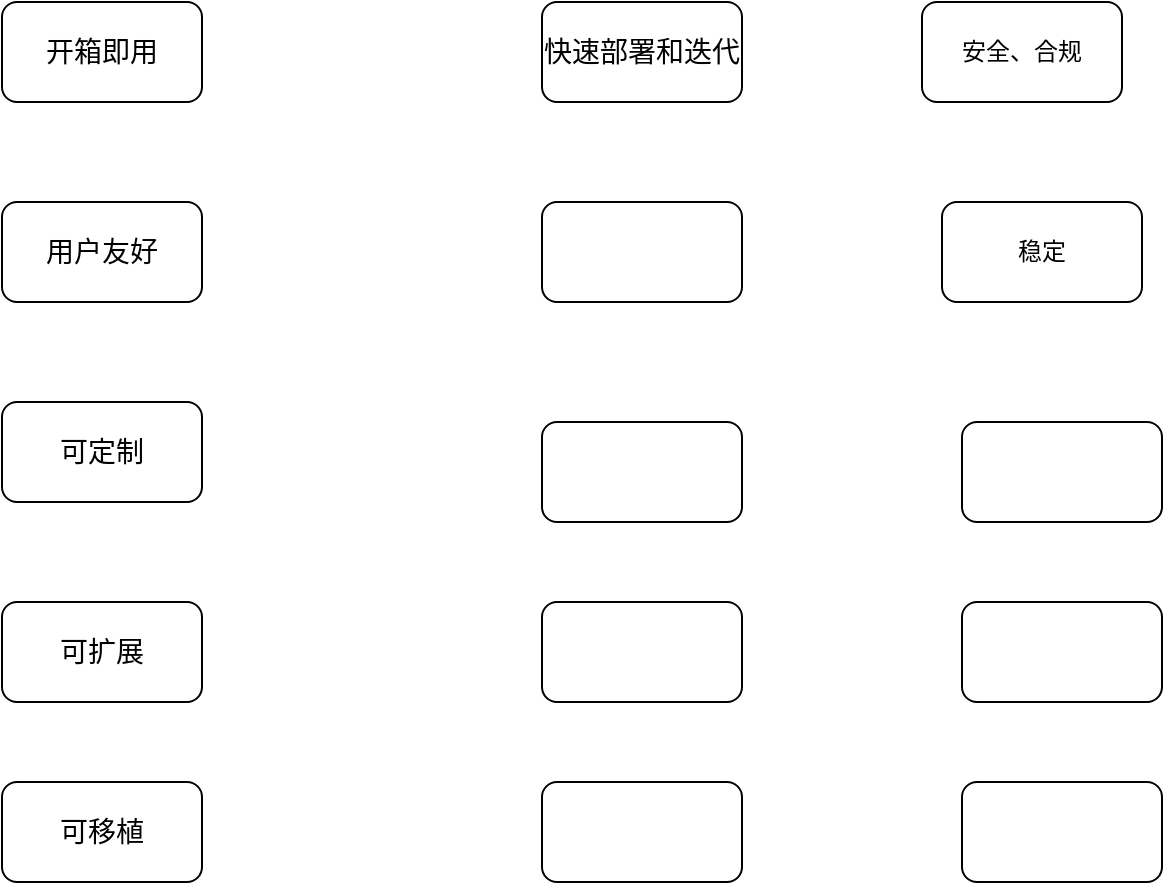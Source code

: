 <mxfile version="24.0.6" type="github">
  <diagram name="第 1 页" id="LhYoBNnIXYvUIdakrXG9">
    <mxGraphModel dx="1126" dy="753" grid="1" gridSize="10" guides="1" tooltips="1" connect="1" arrows="1" fold="1" page="1" pageScale="1" pageWidth="827" pageHeight="1169" math="0" shadow="0">
      <root>
        <mxCell id="0" />
        <mxCell id="1" parent="0" />
        <mxCell id="B5gOMp8xm6Joewe3P2-x-8" value="&lt;font style=&quot;font-size: 14px;&quot;&gt;开箱即用&lt;/font&gt;" style="rounded=1;whiteSpace=wrap;html=1;" vertex="1" parent="1">
          <mxGeometry x="80" y="100" width="100" height="50" as="geometry" />
        </mxCell>
        <mxCell id="B5gOMp8xm6Joewe3P2-x-9" value="&lt;font style=&quot;font-size: 14px;&quot;&gt;用户友好&lt;/font&gt;" style="rounded=1;whiteSpace=wrap;html=1;" vertex="1" parent="1">
          <mxGeometry x="80" y="200" width="100" height="50" as="geometry" />
        </mxCell>
        <mxCell id="B5gOMp8xm6Joewe3P2-x-10" value="&lt;font style=&quot;font-size: 14px;&quot;&gt;可定制&lt;/font&gt;" style="rounded=1;whiteSpace=wrap;html=1;" vertex="1" parent="1">
          <mxGeometry x="80" y="300" width="100" height="50" as="geometry" />
        </mxCell>
        <mxCell id="B5gOMp8xm6Joewe3P2-x-11" value="&lt;font style=&quot;font-size: 14px;&quot;&gt;可扩展&lt;/font&gt;" style="rounded=1;whiteSpace=wrap;html=1;" vertex="1" parent="1">
          <mxGeometry x="80" y="400" width="100" height="50" as="geometry" />
        </mxCell>
        <mxCell id="B5gOMp8xm6Joewe3P2-x-12" value="&lt;font style=&quot;font-size: 14px;&quot;&gt;可移植&lt;/font&gt;" style="rounded=1;whiteSpace=wrap;html=1;" vertex="1" parent="1">
          <mxGeometry x="80" y="490" width="100" height="50" as="geometry" />
        </mxCell>
        <mxCell id="B5gOMp8xm6Joewe3P2-x-13" value="&lt;span style=&quot;font-size: 14px;&quot;&gt;快速部署和迭代&lt;/span&gt;" style="rounded=1;whiteSpace=wrap;html=1;" vertex="1" parent="1">
          <mxGeometry x="350" y="100" width="100" height="50" as="geometry" />
        </mxCell>
        <mxCell id="B5gOMp8xm6Joewe3P2-x-14" value="" style="rounded=1;whiteSpace=wrap;html=1;" vertex="1" parent="1">
          <mxGeometry x="350" y="200" width="100" height="50" as="geometry" />
        </mxCell>
        <mxCell id="B5gOMp8xm6Joewe3P2-x-15" value="" style="rounded=1;whiteSpace=wrap;html=1;" vertex="1" parent="1">
          <mxGeometry x="350" y="310" width="100" height="50" as="geometry" />
        </mxCell>
        <mxCell id="B5gOMp8xm6Joewe3P2-x-16" value="" style="rounded=1;whiteSpace=wrap;html=1;" vertex="1" parent="1">
          <mxGeometry x="350" y="400" width="100" height="50" as="geometry" />
        </mxCell>
        <mxCell id="B5gOMp8xm6Joewe3P2-x-17" value="" style="rounded=1;whiteSpace=wrap;html=1;" vertex="1" parent="1">
          <mxGeometry x="350" y="490" width="100" height="50" as="geometry" />
        </mxCell>
        <mxCell id="B5gOMp8xm6Joewe3P2-x-18" value="安全、合规" style="rounded=1;whiteSpace=wrap;html=1;" vertex="1" parent="1">
          <mxGeometry x="540" y="100" width="100" height="50" as="geometry" />
        </mxCell>
        <mxCell id="B5gOMp8xm6Joewe3P2-x-19" value="稳定" style="rounded=1;whiteSpace=wrap;html=1;" vertex="1" parent="1">
          <mxGeometry x="550" y="200" width="100" height="50" as="geometry" />
        </mxCell>
        <mxCell id="B5gOMp8xm6Joewe3P2-x-20" value="" style="rounded=1;whiteSpace=wrap;html=1;" vertex="1" parent="1">
          <mxGeometry x="560" y="310" width="100" height="50" as="geometry" />
        </mxCell>
        <mxCell id="B5gOMp8xm6Joewe3P2-x-21" value="" style="rounded=1;whiteSpace=wrap;html=1;" vertex="1" parent="1">
          <mxGeometry x="560" y="400" width="100" height="50" as="geometry" />
        </mxCell>
        <mxCell id="B5gOMp8xm6Joewe3P2-x-22" value="" style="rounded=1;whiteSpace=wrap;html=1;" vertex="1" parent="1">
          <mxGeometry x="560" y="490" width="100" height="50" as="geometry" />
        </mxCell>
      </root>
    </mxGraphModel>
  </diagram>
</mxfile>
